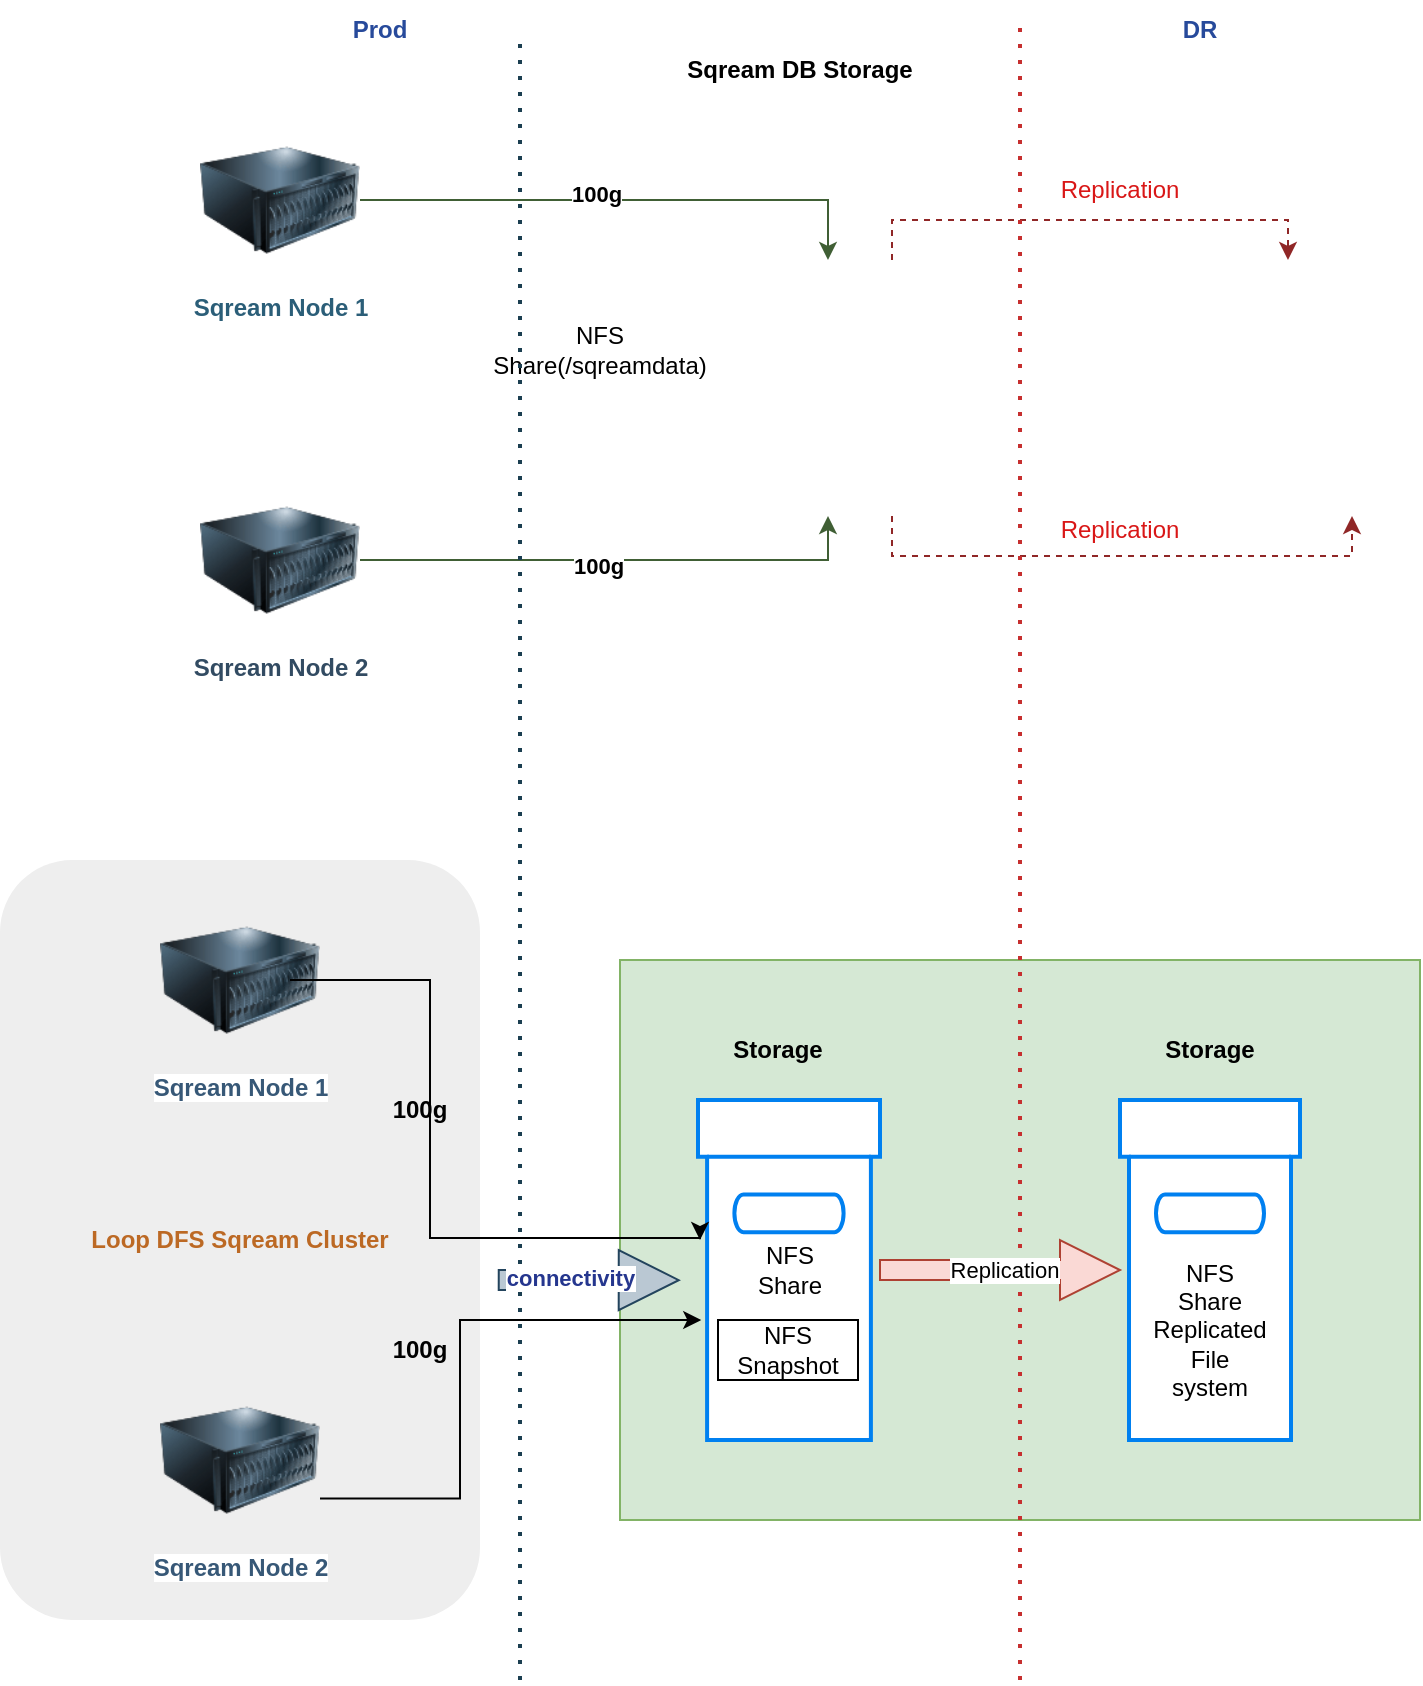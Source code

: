 <mxfile version="24.7.1" type="github">
  <diagram name="Page-1" id="GVnWEppzbZ-14RWfRAGZ">
    <mxGraphModel dx="794" dy="454" grid="1" gridSize="10" guides="1" tooltips="1" connect="1" arrows="1" fold="1" page="1" pageScale="1" pageWidth="827" pageHeight="1169" math="0" shadow="0">
      <root>
        <mxCell id="0" />
        <mxCell id="1" parent="0" />
        <mxCell id="kV0U2IOlsODdjmUy4KQE-41" value="&lt;b&gt;Loop DFS Sqream Cluster&lt;/b&gt;" style="rounded=1;whiteSpace=wrap;html=1;fillColor=#eeeeee;strokeColor=none;fontColor=#bc6924;" parent="1" vertex="1">
          <mxGeometry x="10" y="430" width="240" height="380" as="geometry" />
        </mxCell>
        <mxCell id="kV0U2IOlsODdjmUy4KQE-36" value="" style="rounded=0;whiteSpace=wrap;html=1;fillColor=#d5e8d4;strokeColor=#82b366;" parent="1" vertex="1">
          <mxGeometry x="320" y="480" width="400" height="280" as="geometry" />
        </mxCell>
        <mxCell id="kV0U2IOlsODdjmUy4KQE-9" style="edgeStyle=orthogonalEdgeStyle;rounded=0;orthogonalLoop=1;jettySize=auto;html=1;entryX=0.5;entryY=0;entryDx=0;entryDy=0;fillColor=#6d8764;strokeColor=#405f35;" parent="1" source="kV0U2IOlsODdjmUy4KQE-1" target="kV0U2IOlsODdjmUy4KQE-7" edge="1">
          <mxGeometry relative="1" as="geometry" />
        </mxCell>
        <mxCell id="h9FEMcgzHjd8Uf2pVrOC-2" value="100g" style="edgeLabel;html=1;align=center;verticalAlign=middle;resizable=0;points=[];fontStyle=1" vertex="1" connectable="0" parent="kV0U2IOlsODdjmUy4KQE-9">
          <mxGeometry x="-0.106" y="3" relative="1" as="geometry">
            <mxPoint as="offset" />
          </mxGeometry>
        </mxCell>
        <mxCell id="kV0U2IOlsODdjmUy4KQE-1" value="&lt;b&gt;Sqream Node 1&lt;/b&gt;" style="image;html=1;image=img/lib/clip_art/computers/Server_128x128.png;fontColor=#2b5e78;" parent="1" vertex="1">
          <mxGeometry x="110" y="60" width="80" height="80" as="geometry" />
        </mxCell>
        <mxCell id="kV0U2IOlsODdjmUy4KQE-10" style="edgeStyle=orthogonalEdgeStyle;rounded=0;orthogonalLoop=1;jettySize=auto;html=1;entryX=0.5;entryY=1;entryDx=0;entryDy=0;fillColor=#6d8764;strokeColor=#405f35;" parent="1" source="kV0U2IOlsODdjmUy4KQE-2" target="kV0U2IOlsODdjmUy4KQE-7" edge="1">
          <mxGeometry relative="1" as="geometry" />
        </mxCell>
        <mxCell id="h9FEMcgzHjd8Uf2pVrOC-4" value="100g" style="edgeLabel;html=1;align=center;verticalAlign=middle;resizable=0;points=[];fontStyle=1" vertex="1" connectable="0" parent="kV0U2IOlsODdjmUy4KQE-10">
          <mxGeometry x="-0.07" y="-3" relative="1" as="geometry">
            <mxPoint as="offset" />
          </mxGeometry>
        </mxCell>
        <mxCell id="kV0U2IOlsODdjmUy4KQE-2" value="&lt;b&gt;Sqream Node 2&lt;/b&gt;" style="image;html=1;image=img/lib/clip_art/computers/Server_128x128.png;fontColor=#324b62;" parent="1" vertex="1">
          <mxGeometry x="110" y="240" width="80" height="80" as="geometry" />
        </mxCell>
        <mxCell id="kV0U2IOlsODdjmUy4KQE-18" style="edgeStyle=orthogonalEdgeStyle;rounded=0;orthogonalLoop=1;jettySize=auto;html=1;exitX=0.75;exitY=0;exitDx=0;exitDy=0;entryX=0.5;entryY=0;entryDx=0;entryDy=0;dashed=1;fillColor=#a20025;strokeColor=#902727;" parent="1" source="kV0U2IOlsODdjmUy4KQE-7" target="kV0U2IOlsODdjmUy4KQE-16" edge="1">
          <mxGeometry relative="1" as="geometry" />
        </mxCell>
        <mxCell id="kV0U2IOlsODdjmUy4KQE-19" style="edgeStyle=orthogonalEdgeStyle;rounded=0;orthogonalLoop=1;jettySize=auto;html=1;exitX=0.75;exitY=1;exitDx=0;exitDy=0;entryX=0.75;entryY=1;entryDx=0;entryDy=0;dashed=1;fillColor=#a20025;strokeColor=#902727;" parent="1" source="kV0U2IOlsODdjmUy4KQE-7" target="kV0U2IOlsODdjmUy4KQE-16" edge="1">
          <mxGeometry relative="1" as="geometry" />
        </mxCell>
        <mxCell id="kV0U2IOlsODdjmUy4KQE-7" value="" style="shape=image;html=1;verticalAlign=top;verticalLabelPosition=bottom;labelBackgroundColor=#ffffff;imageAspect=0;aspect=fixed;image=https://cdn1.iconfinder.com/data/icons/bnw/128x128/devices/nfs_unmount.png" parent="1" vertex="1">
          <mxGeometry x="360" y="130" width="128" height="128" as="geometry" />
        </mxCell>
        <mxCell id="kV0U2IOlsODdjmUy4KQE-11" value="NFS Share(/sqreamdata)" style="text;strokeColor=none;align=center;fillColor=none;html=1;verticalAlign=middle;whiteSpace=wrap;rounded=0;" parent="1" vertex="1">
          <mxGeometry x="280" y="160" width="60" height="30" as="geometry" />
        </mxCell>
        <mxCell id="kV0U2IOlsODdjmUy4KQE-12" value="Prod" style="text;strokeColor=none;align=center;fillColor=none;html=1;verticalAlign=middle;whiteSpace=wrap;rounded=0;fontStyle=1;fontColor=#274a9b;" parent="1" vertex="1">
          <mxGeometry x="120" width="160" height="30" as="geometry" />
        </mxCell>
        <mxCell id="kV0U2IOlsODdjmUy4KQE-13" value="" style="endArrow=none;dashed=1;html=1;dashPattern=1 3;strokeWidth=2;rounded=0;strokeColor=#1b3e50;" parent="1" edge="1">
          <mxGeometry width="50" height="50" relative="1" as="geometry">
            <mxPoint x="270" y="840" as="sourcePoint" />
            <mxPoint x="270" y="20" as="targetPoint" />
          </mxGeometry>
        </mxCell>
        <mxCell id="kV0U2IOlsODdjmUy4KQE-14" value="Sqream DB Storage" style="text;strokeColor=none;align=center;fillColor=none;html=1;verticalAlign=middle;whiteSpace=wrap;rounded=0;fontStyle=1" parent="1" vertex="1">
          <mxGeometry x="340" y="20" width="140" height="30" as="geometry" />
        </mxCell>
        <mxCell id="kV0U2IOlsODdjmUy4KQE-15" value="" style="endArrow=none;dashed=1;html=1;dashPattern=1 3;strokeWidth=2;rounded=0;strokeColor=#c62f2f;" parent="1" edge="1">
          <mxGeometry width="50" height="50" relative="1" as="geometry">
            <mxPoint x="520" y="840" as="sourcePoint" />
            <mxPoint x="520" y="10" as="targetPoint" />
          </mxGeometry>
        </mxCell>
        <mxCell id="kV0U2IOlsODdjmUy4KQE-16" value="" style="shape=image;html=1;verticalAlign=top;verticalLabelPosition=bottom;labelBackgroundColor=#ffffff;imageAspect=0;aspect=fixed;image=https://cdn1.iconfinder.com/data/icons/bnw/128x128/devices/nfs_unmount.png" parent="1" vertex="1">
          <mxGeometry x="590" y="130" width="128" height="128" as="geometry" />
        </mxCell>
        <mxCell id="kV0U2IOlsODdjmUy4KQE-20" value="Replication" style="text;strokeColor=none;align=center;fillColor=none;html=1;verticalAlign=middle;whiteSpace=wrap;rounded=0;fontColor=#d91717;" parent="1" vertex="1">
          <mxGeometry x="540" y="80" width="60" height="30" as="geometry" />
        </mxCell>
        <mxCell id="kV0U2IOlsODdjmUy4KQE-21" value="Replication" style="text;strokeColor=none;align=center;fillColor=none;html=1;verticalAlign=middle;whiteSpace=wrap;rounded=0;fontColor=#d91717;" parent="1" vertex="1">
          <mxGeometry x="540" y="250" width="60" height="30" as="geometry" />
        </mxCell>
        <mxCell id="kV0U2IOlsODdjmUy4KQE-22" value="DR" style="text;strokeColor=none;align=center;fillColor=none;html=1;verticalAlign=middle;whiteSpace=wrap;rounded=0;fontStyle=1;fontColor=#274a9b;" parent="1" vertex="1">
          <mxGeometry x="580" width="60" height="30" as="geometry" />
        </mxCell>
        <mxCell id="kV0U2IOlsODdjmUy4KQE-23" value="&lt;b style=&quot;border-color: var(--border-color);&quot;&gt;Sqream Node 1&lt;/b&gt;" style="image;html=1;image=img/lib/clip_art/computers/Server_128x128.png;fontColor=#375877;" parent="1" vertex="1">
          <mxGeometry x="90" y="450" width="80" height="80" as="geometry" />
        </mxCell>
        <mxCell id="kV0U2IOlsODdjmUy4KQE-24" value="&lt;b style=&quot;border-color: var(--border-color);&quot;&gt;Sqream Node 2&lt;/b&gt;" style="image;html=1;image=img/lib/clip_art/computers/Server_128x128.png;fontColor=#375877;" parent="1" vertex="1">
          <mxGeometry x="90" y="690" width="80" height="80" as="geometry" />
        </mxCell>
        <mxCell id="kV0U2IOlsODdjmUy4KQE-37" style="edgeStyle=orthogonalEdgeStyle;rounded=0;orthogonalLoop=1;jettySize=auto;html=1;shape=arrow;fillColor=#fad9d5;strokeColor=#ae4132;" parent="1" edge="1">
          <mxGeometry relative="1" as="geometry">
            <mxPoint x="450" y="635" as="sourcePoint" />
            <mxPoint x="570" y="635" as="targetPoint" />
          </mxGeometry>
        </mxCell>
        <mxCell id="kV0U2IOlsODdjmUy4KQE-38" value="Replication" style="edgeLabel;html=1;align=center;verticalAlign=middle;resizable=0;points=[];" parent="kV0U2IOlsODdjmUy4KQE-37" vertex="1" connectable="0">
          <mxGeometry x="0.033" relative="1" as="geometry">
            <mxPoint as="offset" />
          </mxGeometry>
        </mxCell>
        <mxCell id="kV0U2IOlsODdjmUy4KQE-25" value="" style="html=1;verticalLabelPosition=bottom;align=center;labelBackgroundColor=#ffffff;verticalAlign=top;strokeWidth=2;strokeColor=#0080F0;shadow=0;dashed=0;shape=mxgraph.ios7.icons.box;" parent="1" vertex="1">
          <mxGeometry x="359" y="550" width="91" height="170" as="geometry" />
        </mxCell>
        <mxCell id="kV0U2IOlsODdjmUy4KQE-26" style="edgeStyle=orthogonalEdgeStyle;rounded=0;orthogonalLoop=1;jettySize=auto;html=1;entryX=0;entryY=0;entryDx=0;entryDy=0;" parent="1" edge="1">
          <mxGeometry relative="1" as="geometry">
            <Array as="points">
              <mxPoint x="225" y="490" />
              <mxPoint x="225" y="619" />
            </Array>
            <mxPoint x="155" y="490" as="sourcePoint" />
            <mxPoint x="360" y="620" as="targetPoint" />
          </mxGeometry>
        </mxCell>
        <mxCell id="kV0U2IOlsODdjmUy4KQE-27" style="edgeStyle=orthogonalEdgeStyle;rounded=0;orthogonalLoop=1;jettySize=auto;html=1;entryX=0.007;entryY=0.605;entryDx=0;entryDy=0;entryPerimeter=0;" parent="1" edge="1">
          <mxGeometry relative="1" as="geometry">
            <mxPoint x="170" y="749.25" as="sourcePoint" />
            <mxPoint x="360.63" y="660" as="targetPoint" />
            <Array as="points">
              <mxPoint x="240" y="749" />
              <mxPoint x="240" y="660" />
            </Array>
          </mxGeometry>
        </mxCell>
        <mxCell id="kV0U2IOlsODdjmUy4KQE-28" value="100g" style="text;strokeColor=none;align=center;fillColor=none;html=1;verticalAlign=middle;whiteSpace=wrap;rounded=0;fontStyle=1" parent="1" vertex="1">
          <mxGeometry x="190" y="540" width="60" height="30" as="geometry" />
        </mxCell>
        <mxCell id="kV0U2IOlsODdjmUy4KQE-29" value="100g" style="text;strokeColor=none;align=center;fillColor=none;html=1;verticalAlign=middle;whiteSpace=wrap;rounded=0;fontStyle=1" parent="1" vertex="1">
          <mxGeometry x="190" y="660" width="60" height="30" as="geometry" />
        </mxCell>
        <mxCell id="kV0U2IOlsODdjmUy4KQE-31" value="Storage" style="text;strokeColor=none;align=center;fillColor=none;html=1;verticalAlign=middle;whiteSpace=wrap;rounded=0;fontStyle=1" parent="1" vertex="1">
          <mxGeometry x="369" y="510" width="60" height="30" as="geometry" />
        </mxCell>
        <mxCell id="kV0U2IOlsODdjmUy4KQE-32" value="NFS Share" style="text;strokeColor=none;align=center;fillColor=none;html=1;verticalAlign=middle;whiteSpace=wrap;rounded=0;" parent="1" vertex="1">
          <mxGeometry x="375" y="620" width="60" height="30" as="geometry" />
        </mxCell>
        <mxCell id="kV0U2IOlsODdjmUy4KQE-33" value="" style="html=1;verticalLabelPosition=bottom;align=center;labelBackgroundColor=#ffffff;verticalAlign=top;strokeWidth=2;strokeColor=#0080F0;shadow=0;dashed=0;shape=mxgraph.ios7.icons.box;" parent="1" vertex="1">
          <mxGeometry x="570" y="550" width="90" height="170" as="geometry" />
        </mxCell>
        <mxCell id="kV0U2IOlsODdjmUy4KQE-34" value="NFS Snapshot" style="rounded=0;whiteSpace=wrap;html=1;" parent="1" vertex="1">
          <mxGeometry x="369" y="660" width="70" height="30" as="geometry" />
        </mxCell>
        <mxCell id="kV0U2IOlsODdjmUy4KQE-35" value="NFS Share Replicated File system" style="text;strokeColor=none;align=center;fillColor=none;html=1;verticalAlign=middle;whiteSpace=wrap;rounded=0;" parent="1" vertex="1">
          <mxGeometry x="585" y="650" width="60" height="30" as="geometry" />
        </mxCell>
        <mxCell id="kV0U2IOlsODdjmUy4KQE-40" value="Storage" style="text;strokeColor=none;align=center;fillColor=none;html=1;verticalAlign=middle;whiteSpace=wrap;rounded=0;fontStyle=1" parent="1" vertex="1">
          <mxGeometry x="585" y="510" width="60" height="30" as="geometry" />
        </mxCell>
        <mxCell id="kV0U2IOlsODdjmUy4KQE-43" value="" style="endArrow=classic;html=1;rounded=0;entryX=0.075;entryY=0.536;entryDx=0;entryDy=0;entryPerimeter=0;shape=arrow;fillColor=#bac8d3;strokeColor=#23445d;strokeWidth=1;" parent="1" edge="1">
          <mxGeometry width="50" height="50" relative="1" as="geometry">
            <mxPoint x="259.37" y="640" as="sourcePoint" />
            <mxPoint x="349.37" y="640.08" as="targetPoint" />
          </mxGeometry>
        </mxCell>
        <mxCell id="kV0U2IOlsODdjmUy4KQE-44" value="connectivity" style="edgeLabel;html=1;align=center;verticalAlign=middle;resizable=0;points=[];fontColor=#25368e;fontStyle=1" parent="kV0U2IOlsODdjmUy4KQE-43" vertex="1" connectable="0">
          <mxGeometry x="-0.222" y="1" relative="1" as="geometry">
            <mxPoint as="offset" />
          </mxGeometry>
        </mxCell>
      </root>
    </mxGraphModel>
  </diagram>
</mxfile>
